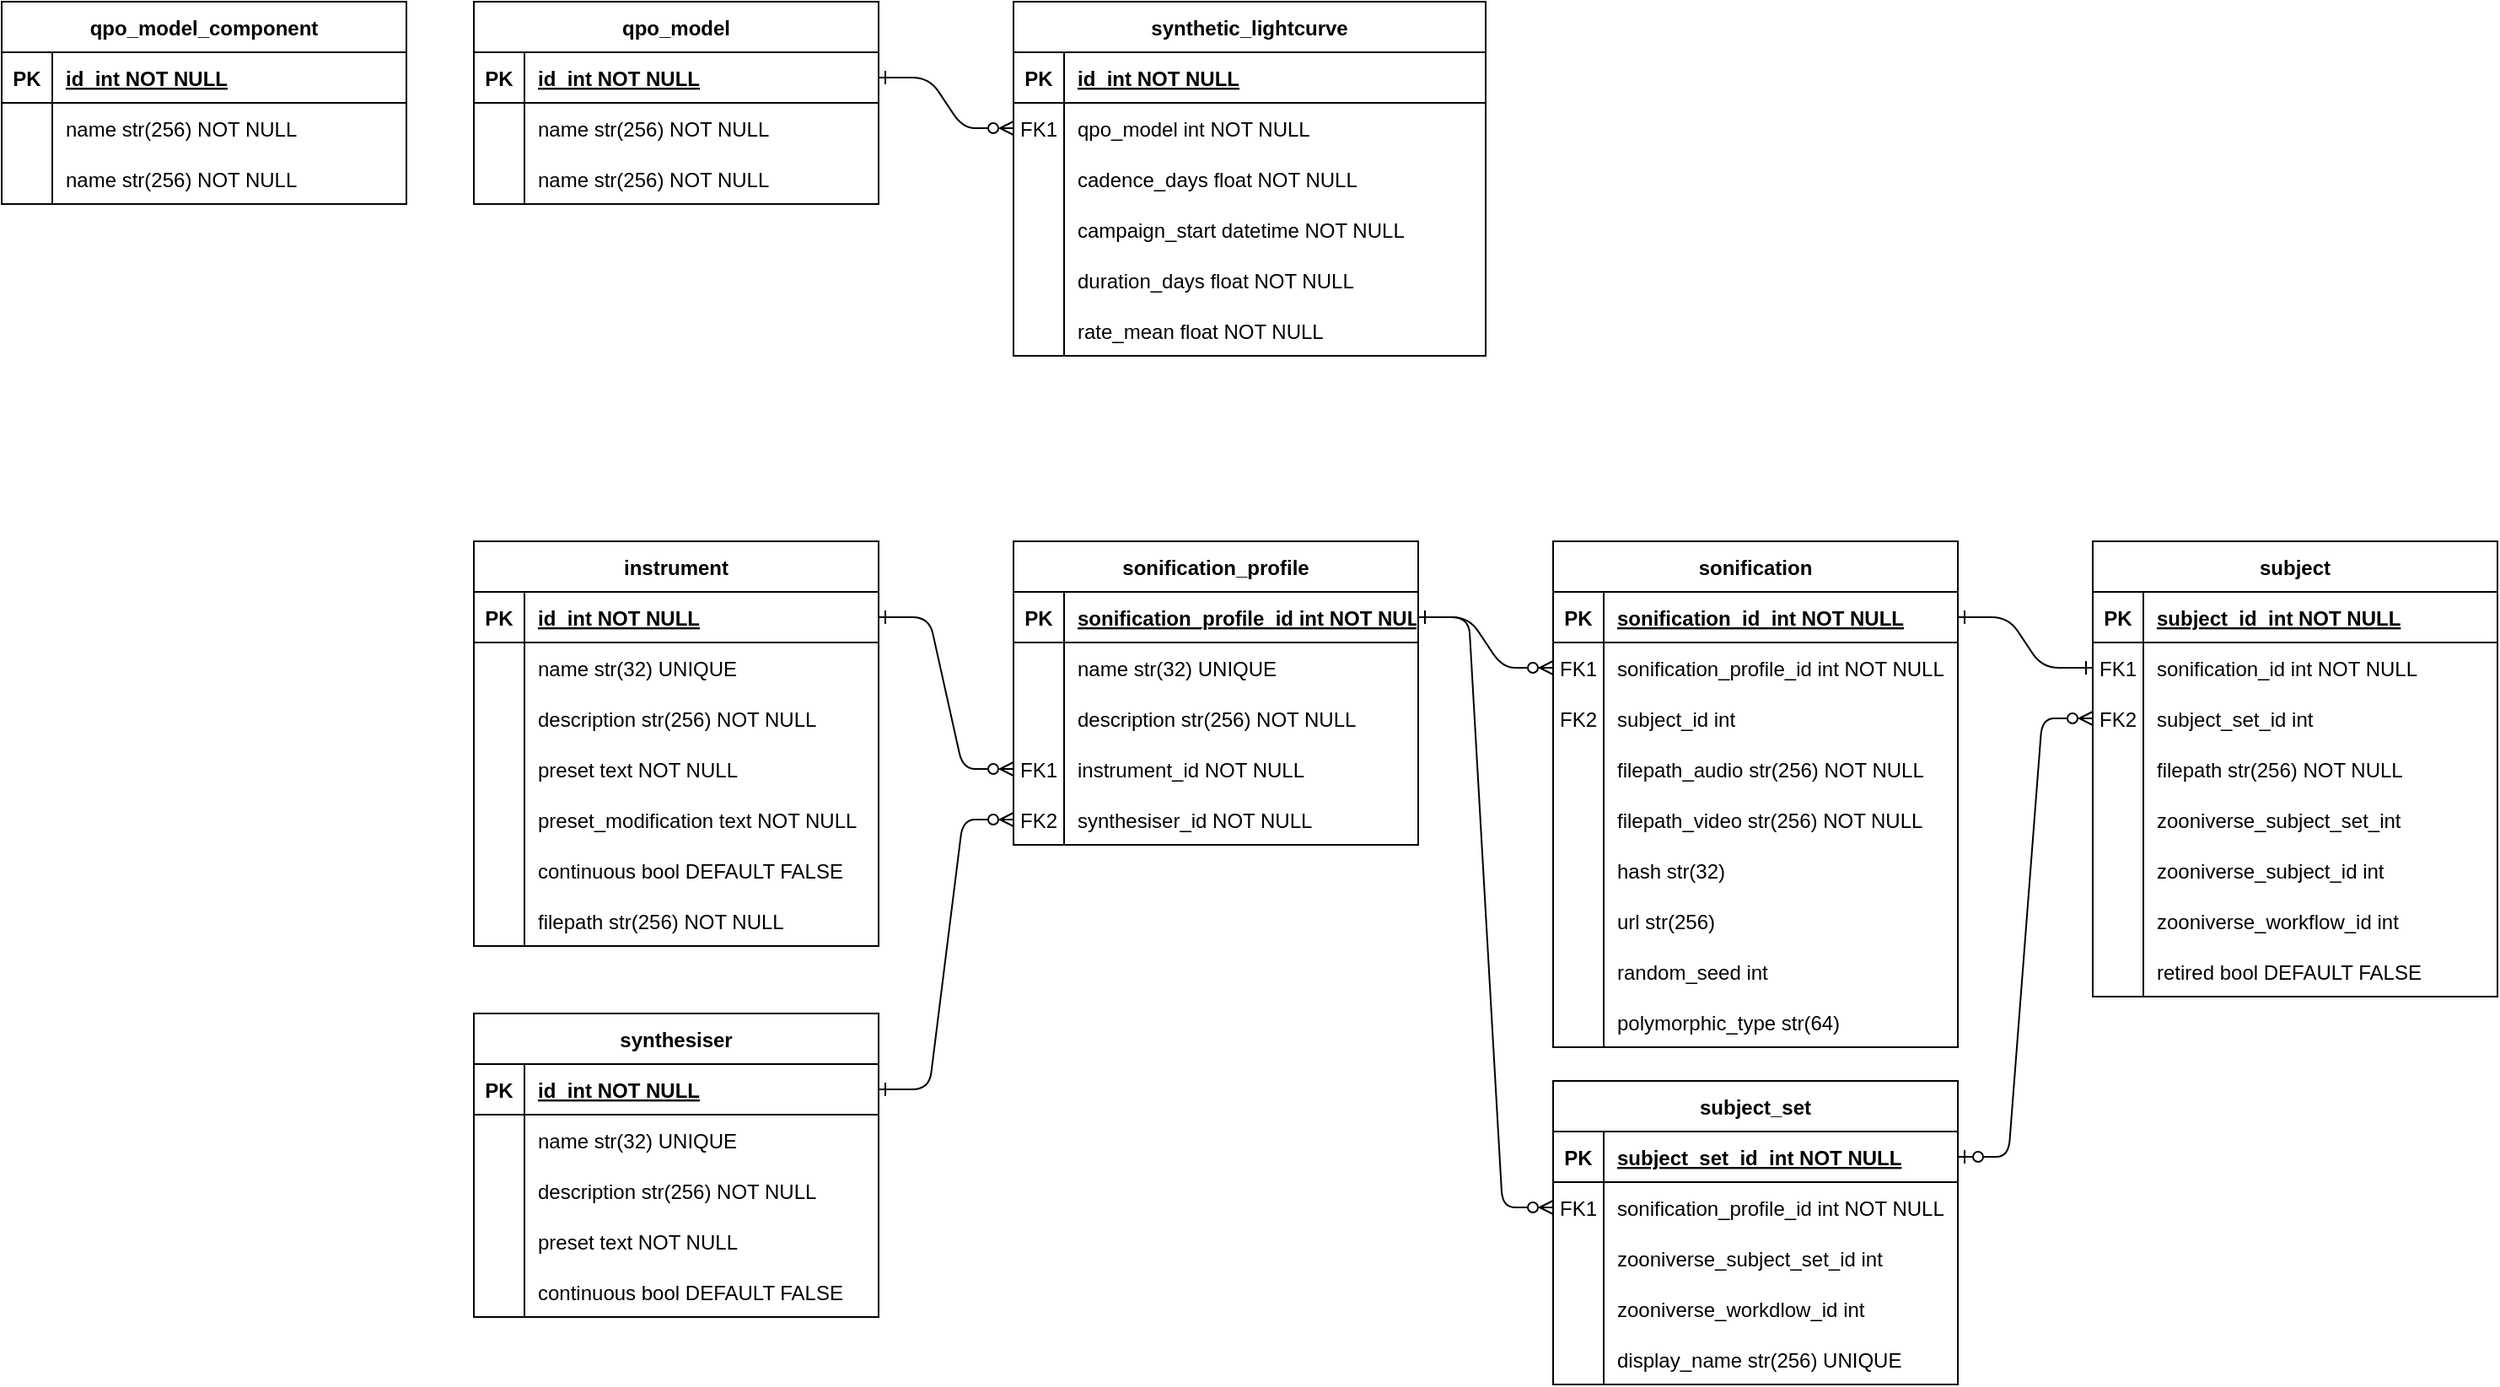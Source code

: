 <mxfile version="26.1.1">
  <diagram id="R2lEEEUBdFMjLlhIrx00" name="Page-1">
    <mxGraphModel dx="2452" dy="1808" grid="1" gridSize="10" guides="1" tooltips="1" connect="1" arrows="1" fold="1" page="1" pageScale="1" pageWidth="1100" pageHeight="850" math="0" shadow="0" extFonts="Permanent Marker^https://fonts.googleapis.com/css?family=Permanent+Marker">
      <root>
        <mxCell id="0" />
        <mxCell id="1" parent="0" />
        <mxCell id="C-vyLk0tnHw3VtMMgP7b-2" value="sonification_profile" style="shape=table;startSize=30;container=1;collapsible=1;childLayout=tableLayout;fixedRows=1;rowLines=0;fontStyle=1;align=center;resizeLast=1;" parent="1" vertex="1">
          <mxGeometry x="320" y="200" width="240" height="180" as="geometry" />
        </mxCell>
        <mxCell id="C-vyLk0tnHw3VtMMgP7b-3" value="" style="shape=partialRectangle;collapsible=0;dropTarget=0;pointerEvents=0;fillColor=none;points=[[0,0.5],[1,0.5]];portConstraint=eastwest;top=0;left=0;right=0;bottom=1;" parent="C-vyLk0tnHw3VtMMgP7b-2" vertex="1">
          <mxGeometry y="30" width="240" height="30" as="geometry" />
        </mxCell>
        <mxCell id="C-vyLk0tnHw3VtMMgP7b-4" value="PK" style="shape=partialRectangle;overflow=hidden;connectable=0;fillColor=none;top=0;left=0;bottom=0;right=0;fontStyle=1;" parent="C-vyLk0tnHw3VtMMgP7b-3" vertex="1">
          <mxGeometry width="30" height="30" as="geometry">
            <mxRectangle width="30" height="30" as="alternateBounds" />
          </mxGeometry>
        </mxCell>
        <mxCell id="C-vyLk0tnHw3VtMMgP7b-5" value="sonification_profile_id int NOT NULL " style="shape=partialRectangle;overflow=hidden;connectable=0;fillColor=none;top=0;left=0;bottom=0;right=0;align=left;spacingLeft=6;fontStyle=5;" parent="C-vyLk0tnHw3VtMMgP7b-3" vertex="1">
          <mxGeometry x="30" width="210" height="30" as="geometry">
            <mxRectangle width="210" height="30" as="alternateBounds" />
          </mxGeometry>
        </mxCell>
        <mxCell id="C-vyLk0tnHw3VtMMgP7b-6" value="" style="shape=partialRectangle;collapsible=0;dropTarget=0;pointerEvents=0;fillColor=none;points=[[0,0.5],[1,0.5]];portConstraint=eastwest;top=0;left=0;right=0;bottom=0;" parent="C-vyLk0tnHw3VtMMgP7b-2" vertex="1">
          <mxGeometry y="60" width="240" height="30" as="geometry" />
        </mxCell>
        <mxCell id="C-vyLk0tnHw3VtMMgP7b-7" value="" style="shape=partialRectangle;overflow=hidden;connectable=0;fillColor=none;top=0;left=0;bottom=0;right=0;" parent="C-vyLk0tnHw3VtMMgP7b-6" vertex="1">
          <mxGeometry width="30" height="30" as="geometry">
            <mxRectangle width="30" height="30" as="alternateBounds" />
          </mxGeometry>
        </mxCell>
        <mxCell id="C-vyLk0tnHw3VtMMgP7b-8" value="name str(32) UNIQUE" style="shape=partialRectangle;overflow=hidden;connectable=0;fillColor=none;top=0;left=0;bottom=0;right=0;align=left;spacingLeft=6;fontStyle=0" parent="C-vyLk0tnHw3VtMMgP7b-6" vertex="1">
          <mxGeometry x="30" width="210" height="30" as="geometry">
            <mxRectangle width="210" height="30" as="alternateBounds" />
          </mxGeometry>
        </mxCell>
        <mxCell id="Reng0fp-PCIdoCzrJYQs-4" value="" style="shape=partialRectangle;collapsible=0;dropTarget=0;pointerEvents=0;fillColor=none;points=[[0,0.5],[1,0.5]];portConstraint=eastwest;top=0;left=0;right=0;bottom=0;" parent="C-vyLk0tnHw3VtMMgP7b-2" vertex="1">
          <mxGeometry y="90" width="240" height="30" as="geometry" />
        </mxCell>
        <mxCell id="Reng0fp-PCIdoCzrJYQs-5" value="" style="shape=partialRectangle;overflow=hidden;connectable=0;fillColor=none;top=0;left=0;bottom=0;right=0;" parent="Reng0fp-PCIdoCzrJYQs-4" vertex="1">
          <mxGeometry width="30" height="30" as="geometry">
            <mxRectangle width="30" height="30" as="alternateBounds" />
          </mxGeometry>
        </mxCell>
        <mxCell id="Reng0fp-PCIdoCzrJYQs-6" value="description str(256) NOT NULL" style="shape=partialRectangle;overflow=hidden;connectable=0;fillColor=none;top=0;left=0;bottom=0;right=0;align=left;spacingLeft=6;fontStyle=0" parent="Reng0fp-PCIdoCzrJYQs-4" vertex="1">
          <mxGeometry x="30" width="210" height="30" as="geometry">
            <mxRectangle width="210" height="30" as="alternateBounds" />
          </mxGeometry>
        </mxCell>
        <mxCell id="5MDZpskK8ifc9mdHEAoM-30" value="" style="shape=partialRectangle;collapsible=0;dropTarget=0;pointerEvents=0;fillColor=none;points=[[0,0.5],[1,0.5]];portConstraint=eastwest;top=0;left=0;right=0;bottom=0;" parent="C-vyLk0tnHw3VtMMgP7b-2" vertex="1">
          <mxGeometry y="120" width="240" height="30" as="geometry" />
        </mxCell>
        <mxCell id="5MDZpskK8ifc9mdHEAoM-31" value="FK1" style="shape=partialRectangle;overflow=hidden;connectable=0;fillColor=none;top=0;left=0;bottom=0;right=0;" parent="5MDZpskK8ifc9mdHEAoM-30" vertex="1">
          <mxGeometry width="30" height="30" as="geometry">
            <mxRectangle width="30" height="30" as="alternateBounds" />
          </mxGeometry>
        </mxCell>
        <mxCell id="5MDZpskK8ifc9mdHEAoM-32" value="instrument_id NOT NULL" style="shape=partialRectangle;overflow=hidden;connectable=0;fillColor=none;top=0;left=0;bottom=0;right=0;align=left;spacingLeft=6;fontStyle=0" parent="5MDZpskK8ifc9mdHEAoM-30" vertex="1">
          <mxGeometry x="30" width="210" height="30" as="geometry">
            <mxRectangle width="210" height="30" as="alternateBounds" />
          </mxGeometry>
        </mxCell>
        <mxCell id="MVXegL8DnVbBljNAWLis-82" value="" style="shape=partialRectangle;collapsible=0;dropTarget=0;pointerEvents=0;fillColor=none;points=[[0,0.5],[1,0.5]];portConstraint=eastwest;top=0;left=0;right=0;bottom=0;" parent="C-vyLk0tnHw3VtMMgP7b-2" vertex="1">
          <mxGeometry y="150" width="240" height="30" as="geometry" />
        </mxCell>
        <mxCell id="MVXegL8DnVbBljNAWLis-83" value="FK2" style="shape=partialRectangle;overflow=hidden;connectable=0;fillColor=none;top=0;left=0;bottom=0;right=0;" parent="MVXegL8DnVbBljNAWLis-82" vertex="1">
          <mxGeometry width="30" height="30" as="geometry">
            <mxRectangle width="30" height="30" as="alternateBounds" />
          </mxGeometry>
        </mxCell>
        <mxCell id="MVXegL8DnVbBljNAWLis-84" value="synthesiser_id NOT NULL" style="shape=partialRectangle;overflow=hidden;connectable=0;fillColor=none;top=0;left=0;bottom=0;right=0;align=left;spacingLeft=6;fontStyle=0" parent="MVXegL8DnVbBljNAWLis-82" vertex="1">
          <mxGeometry x="30" width="210" height="30" as="geometry">
            <mxRectangle width="210" height="30" as="alternateBounds" />
          </mxGeometry>
        </mxCell>
        <mxCell id="iCJHdOU3Kh_cn0uD-Tvu-29" value="sonification" style="shape=table;startSize=30;container=1;collapsible=1;childLayout=tableLayout;fixedRows=1;rowLines=0;fontStyle=1;align=center;resizeLast=1;" parent="1" vertex="1">
          <mxGeometry x="640" y="200" width="240" height="300" as="geometry">
            <mxRectangle x="120" y="130" width="120" height="30" as="alternateBounds" />
          </mxGeometry>
        </mxCell>
        <mxCell id="iCJHdOU3Kh_cn0uD-Tvu-30" value="" style="shape=partialRectangle;collapsible=0;dropTarget=0;pointerEvents=0;fillColor=none;points=[[0,0.5],[1,0.5]];portConstraint=eastwest;top=0;left=0;right=0;bottom=1;" parent="iCJHdOU3Kh_cn0uD-Tvu-29" vertex="1">
          <mxGeometry y="30" width="240" height="30" as="geometry" />
        </mxCell>
        <mxCell id="iCJHdOU3Kh_cn0uD-Tvu-31" value="PK" style="shape=partialRectangle;overflow=hidden;connectable=0;fillColor=none;top=0;left=0;bottom=0;right=0;fontStyle=1;" parent="iCJHdOU3Kh_cn0uD-Tvu-30" vertex="1">
          <mxGeometry width="30" height="30" as="geometry">
            <mxRectangle width="30" height="30" as="alternateBounds" />
          </mxGeometry>
        </mxCell>
        <mxCell id="iCJHdOU3Kh_cn0uD-Tvu-32" value="sonification_id_int NOT NULL " style="shape=partialRectangle;overflow=hidden;connectable=0;fillColor=none;top=0;left=0;bottom=0;right=0;align=left;spacingLeft=6;fontStyle=5;" parent="iCJHdOU3Kh_cn0uD-Tvu-30" vertex="1">
          <mxGeometry x="30" width="210" height="30" as="geometry">
            <mxRectangle width="210" height="30" as="alternateBounds" />
          </mxGeometry>
        </mxCell>
        <mxCell id="iCJHdOU3Kh_cn0uD-Tvu-36" value="" style="shape=partialRectangle;collapsible=0;dropTarget=0;pointerEvents=0;fillColor=none;points=[[0,0.5],[1,0.5]];portConstraint=eastwest;top=0;left=0;right=0;bottom=0;" parent="iCJHdOU3Kh_cn0uD-Tvu-29" vertex="1">
          <mxGeometry y="60" width="240" height="30" as="geometry" />
        </mxCell>
        <mxCell id="iCJHdOU3Kh_cn0uD-Tvu-37" value="FK1" style="shape=partialRectangle;overflow=hidden;connectable=0;fillColor=none;top=0;left=0;bottom=0;right=0;" parent="iCJHdOU3Kh_cn0uD-Tvu-36" vertex="1">
          <mxGeometry width="30" height="30" as="geometry">
            <mxRectangle width="30" height="30" as="alternateBounds" />
          </mxGeometry>
        </mxCell>
        <mxCell id="iCJHdOU3Kh_cn0uD-Tvu-38" value="sonification_profile_id int NOT NULL" style="shape=partialRectangle;overflow=hidden;connectable=0;fillColor=none;top=0;left=0;bottom=0;right=0;align=left;spacingLeft=6;" parent="iCJHdOU3Kh_cn0uD-Tvu-36" vertex="1">
          <mxGeometry x="30" width="210" height="30" as="geometry">
            <mxRectangle width="210" height="30" as="alternateBounds" />
          </mxGeometry>
        </mxCell>
        <mxCell id="iCJHdOU3Kh_cn0uD-Tvu-50" value="" style="shape=partialRectangle;collapsible=0;dropTarget=0;pointerEvents=0;fillColor=none;points=[[0,0.5],[1,0.5]];portConstraint=eastwest;top=0;left=0;right=0;bottom=0;" parent="iCJHdOU3Kh_cn0uD-Tvu-29" vertex="1">
          <mxGeometry y="90" width="240" height="30" as="geometry" />
        </mxCell>
        <mxCell id="iCJHdOU3Kh_cn0uD-Tvu-51" value="FK2" style="shape=partialRectangle;overflow=hidden;connectable=0;fillColor=none;top=0;left=0;bottom=0;right=0;" parent="iCJHdOU3Kh_cn0uD-Tvu-50" vertex="1">
          <mxGeometry width="30" height="30" as="geometry">
            <mxRectangle width="30" height="30" as="alternateBounds" />
          </mxGeometry>
        </mxCell>
        <mxCell id="iCJHdOU3Kh_cn0uD-Tvu-52" value="subject_id int" style="shape=partialRectangle;overflow=hidden;connectable=0;fillColor=none;top=0;left=0;bottom=0;right=0;align=left;spacingLeft=6;" parent="iCJHdOU3Kh_cn0uD-Tvu-50" vertex="1">
          <mxGeometry x="30" width="210" height="30" as="geometry">
            <mxRectangle width="210" height="30" as="alternateBounds" />
          </mxGeometry>
        </mxCell>
        <mxCell id="iCJHdOU3Kh_cn0uD-Tvu-42" value="" style="shape=partialRectangle;collapsible=0;dropTarget=0;pointerEvents=0;fillColor=none;points=[[0,0.5],[1,0.5]];portConstraint=eastwest;top=0;left=0;right=0;bottom=0;" parent="iCJHdOU3Kh_cn0uD-Tvu-29" vertex="1">
          <mxGeometry y="120" width="240" height="30" as="geometry" />
        </mxCell>
        <mxCell id="iCJHdOU3Kh_cn0uD-Tvu-43" value="" style="shape=partialRectangle;overflow=hidden;connectable=0;fillColor=none;top=0;left=0;bottom=0;right=0;" parent="iCJHdOU3Kh_cn0uD-Tvu-42" vertex="1">
          <mxGeometry width="30" height="30" as="geometry">
            <mxRectangle width="30" height="30" as="alternateBounds" />
          </mxGeometry>
        </mxCell>
        <mxCell id="iCJHdOU3Kh_cn0uD-Tvu-44" value="filepath_audio str(256) NOT NULL" style="shape=partialRectangle;overflow=hidden;connectable=0;fillColor=none;top=0;left=0;bottom=0;right=0;align=left;spacingLeft=6;" parent="iCJHdOU3Kh_cn0uD-Tvu-42" vertex="1">
          <mxGeometry x="30" width="210" height="30" as="geometry">
            <mxRectangle width="210" height="30" as="alternateBounds" />
          </mxGeometry>
        </mxCell>
        <mxCell id="5-AgLIQgNxA9Cj0n20He-23" value="" style="shape=partialRectangle;collapsible=0;dropTarget=0;pointerEvents=0;fillColor=none;points=[[0,0.5],[1,0.5]];portConstraint=eastwest;top=0;left=0;right=0;bottom=0;" parent="iCJHdOU3Kh_cn0uD-Tvu-29" vertex="1">
          <mxGeometry y="150" width="240" height="30" as="geometry" />
        </mxCell>
        <mxCell id="5-AgLIQgNxA9Cj0n20He-24" value="" style="shape=partialRectangle;overflow=hidden;connectable=0;fillColor=none;top=0;left=0;bottom=0;right=0;" parent="5-AgLIQgNxA9Cj0n20He-23" vertex="1">
          <mxGeometry width="30" height="30" as="geometry">
            <mxRectangle width="30" height="30" as="alternateBounds" />
          </mxGeometry>
        </mxCell>
        <mxCell id="5-AgLIQgNxA9Cj0n20He-25" value="filepath_video str(256) NOT NULL" style="shape=partialRectangle;overflow=hidden;connectable=0;fillColor=none;top=0;left=0;bottom=0;right=0;align=left;spacingLeft=6;" parent="5-AgLIQgNxA9Cj0n20He-23" vertex="1">
          <mxGeometry x="30" width="210" height="30" as="geometry">
            <mxRectangle width="210" height="30" as="alternateBounds" />
          </mxGeometry>
        </mxCell>
        <mxCell id="MVXegL8DnVbBljNAWLis-118" value="" style="shape=partialRectangle;collapsible=0;dropTarget=0;pointerEvents=0;fillColor=none;points=[[0,0.5],[1,0.5]];portConstraint=eastwest;top=0;left=0;right=0;bottom=0;" parent="iCJHdOU3Kh_cn0uD-Tvu-29" vertex="1">
          <mxGeometry y="180" width="240" height="30" as="geometry" />
        </mxCell>
        <mxCell id="MVXegL8DnVbBljNAWLis-119" value="" style="shape=partialRectangle;overflow=hidden;connectable=0;fillColor=none;top=0;left=0;bottom=0;right=0;" parent="MVXegL8DnVbBljNAWLis-118" vertex="1">
          <mxGeometry width="30" height="30" as="geometry">
            <mxRectangle width="30" height="30" as="alternateBounds" />
          </mxGeometry>
        </mxCell>
        <mxCell id="MVXegL8DnVbBljNAWLis-120" value="hash str(32)" style="shape=partialRectangle;overflow=hidden;connectable=0;fillColor=none;top=0;left=0;bottom=0;right=0;align=left;spacingLeft=6;" parent="MVXegL8DnVbBljNAWLis-118" vertex="1">
          <mxGeometry x="30" width="210" height="30" as="geometry">
            <mxRectangle width="210" height="30" as="alternateBounds" />
          </mxGeometry>
        </mxCell>
        <mxCell id="5-AgLIQgNxA9Cj0n20He-1" value="" style="shape=partialRectangle;collapsible=0;dropTarget=0;pointerEvents=0;fillColor=none;points=[[0,0.5],[1,0.5]];portConstraint=eastwest;top=0;left=0;right=0;bottom=0;" parent="iCJHdOU3Kh_cn0uD-Tvu-29" vertex="1">
          <mxGeometry y="210" width="240" height="30" as="geometry" />
        </mxCell>
        <mxCell id="5-AgLIQgNxA9Cj0n20He-2" value="" style="shape=partialRectangle;overflow=hidden;connectable=0;fillColor=none;top=0;left=0;bottom=0;right=0;" parent="5-AgLIQgNxA9Cj0n20He-1" vertex="1">
          <mxGeometry width="30" height="30" as="geometry">
            <mxRectangle width="30" height="30" as="alternateBounds" />
          </mxGeometry>
        </mxCell>
        <mxCell id="5-AgLIQgNxA9Cj0n20He-3" value="url str(256)" style="shape=partialRectangle;overflow=hidden;connectable=0;fillColor=none;top=0;left=0;bottom=0;right=0;align=left;spacingLeft=6;" parent="5-AgLIQgNxA9Cj0n20He-1" vertex="1">
          <mxGeometry x="30" width="210" height="30" as="geometry">
            <mxRectangle width="210" height="30" as="alternateBounds" />
          </mxGeometry>
        </mxCell>
        <mxCell id="5-AgLIQgNxA9Cj0n20He-26" value="" style="shape=partialRectangle;collapsible=0;dropTarget=0;pointerEvents=0;fillColor=none;points=[[0,0.5],[1,0.5]];portConstraint=eastwest;top=0;left=0;right=0;bottom=0;" parent="iCJHdOU3Kh_cn0uD-Tvu-29" vertex="1">
          <mxGeometry y="240" width="240" height="30" as="geometry" />
        </mxCell>
        <mxCell id="5-AgLIQgNxA9Cj0n20He-27" value="" style="shape=partialRectangle;overflow=hidden;connectable=0;fillColor=none;top=0;left=0;bottom=0;right=0;" parent="5-AgLIQgNxA9Cj0n20He-26" vertex="1">
          <mxGeometry width="30" height="30" as="geometry">
            <mxRectangle width="30" height="30" as="alternateBounds" />
          </mxGeometry>
        </mxCell>
        <mxCell id="5-AgLIQgNxA9Cj0n20He-28" value="random_seed int" style="shape=partialRectangle;overflow=hidden;connectable=0;fillColor=none;top=0;left=0;bottom=0;right=0;align=left;spacingLeft=6;" parent="5-AgLIQgNxA9Cj0n20He-26" vertex="1">
          <mxGeometry x="30" width="210" height="30" as="geometry">
            <mxRectangle width="210" height="30" as="alternateBounds" />
          </mxGeometry>
        </mxCell>
        <mxCell id="5-AgLIQgNxA9Cj0n20He-57" value="" style="shape=partialRectangle;collapsible=0;dropTarget=0;pointerEvents=0;fillColor=none;points=[[0,0.5],[1,0.5]];portConstraint=eastwest;top=0;left=0;right=0;bottom=0;" parent="iCJHdOU3Kh_cn0uD-Tvu-29" vertex="1">
          <mxGeometry y="270" width="240" height="30" as="geometry" />
        </mxCell>
        <mxCell id="5-AgLIQgNxA9Cj0n20He-58" value="" style="shape=partialRectangle;overflow=hidden;connectable=0;fillColor=none;top=0;left=0;bottom=0;right=0;" parent="5-AgLIQgNxA9Cj0n20He-57" vertex="1">
          <mxGeometry width="30" height="30" as="geometry">
            <mxRectangle width="30" height="30" as="alternateBounds" />
          </mxGeometry>
        </mxCell>
        <mxCell id="5-AgLIQgNxA9Cj0n20He-59" value="polymorphic_type str(64)" style="shape=partialRectangle;overflow=hidden;connectable=0;fillColor=none;top=0;left=0;bottom=0;right=0;align=left;spacingLeft=6;" parent="5-AgLIQgNxA9Cj0n20He-57" vertex="1">
          <mxGeometry x="30" width="210" height="30" as="geometry">
            <mxRectangle width="210" height="30" as="alternateBounds" />
          </mxGeometry>
        </mxCell>
        <mxCell id="iCJHdOU3Kh_cn0uD-Tvu-45" style="edgeStyle=entityRelationEdgeStyle;rounded=1;orthogonalLoop=1;jettySize=auto;html=1;startArrow=ERone;startFill=0;endArrow=ERzeroToMany;endFill=0;" parent="1" source="C-vyLk0tnHw3VtMMgP7b-3" target="iCJHdOU3Kh_cn0uD-Tvu-36" edge="1">
          <mxGeometry relative="1" as="geometry">
            <mxPoint x="640" y="500" as="targetPoint" />
          </mxGeometry>
        </mxCell>
        <mxCell id="5MDZpskK8ifc9mdHEAoM-18" value="qpo_model" style="shape=table;startSize=30;container=1;collapsible=1;childLayout=tableLayout;fixedRows=1;rowLines=0;fontStyle=1;align=center;resizeLast=1;" parent="1" vertex="1">
          <mxGeometry y="-120" width="240" height="120" as="geometry">
            <mxRectangle x="120" y="130" width="120" height="30" as="alternateBounds" />
          </mxGeometry>
        </mxCell>
        <mxCell id="5MDZpskK8ifc9mdHEAoM-19" value="" style="shape=partialRectangle;collapsible=0;dropTarget=0;pointerEvents=0;fillColor=none;points=[[0,0.5],[1,0.5]];portConstraint=eastwest;top=0;left=0;right=0;bottom=1;" parent="5MDZpskK8ifc9mdHEAoM-18" vertex="1">
          <mxGeometry y="30" width="240" height="30" as="geometry" />
        </mxCell>
        <mxCell id="5MDZpskK8ifc9mdHEAoM-20" value="PK" style="shape=partialRectangle;overflow=hidden;connectable=0;fillColor=none;top=0;left=0;bottom=0;right=0;fontStyle=1;" parent="5MDZpskK8ifc9mdHEAoM-19" vertex="1">
          <mxGeometry width="30" height="30" as="geometry">
            <mxRectangle width="30" height="30" as="alternateBounds" />
          </mxGeometry>
        </mxCell>
        <mxCell id="5MDZpskK8ifc9mdHEAoM-21" value="id_int NOT NULL " style="shape=partialRectangle;overflow=hidden;connectable=0;fillColor=none;top=0;left=0;bottom=0;right=0;align=left;spacingLeft=6;fontStyle=5;" parent="5MDZpskK8ifc9mdHEAoM-19" vertex="1">
          <mxGeometry x="30" width="210" height="30" as="geometry">
            <mxRectangle width="210" height="30" as="alternateBounds" />
          </mxGeometry>
        </mxCell>
        <mxCell id="5MDZpskK8ifc9mdHEAoM-22" value="" style="shape=partialRectangle;collapsible=0;dropTarget=0;pointerEvents=0;fillColor=none;points=[[0,0.5],[1,0.5]];portConstraint=eastwest;top=0;left=0;right=0;bottom=0;" parent="5MDZpskK8ifc9mdHEAoM-18" vertex="1">
          <mxGeometry y="60" width="240" height="30" as="geometry" />
        </mxCell>
        <mxCell id="5MDZpskK8ifc9mdHEAoM-23" value="" style="shape=partialRectangle;overflow=hidden;connectable=0;fillColor=none;top=0;left=0;bottom=0;right=0;" parent="5MDZpskK8ifc9mdHEAoM-22" vertex="1">
          <mxGeometry width="30" height="30" as="geometry">
            <mxRectangle width="30" height="30" as="alternateBounds" />
          </mxGeometry>
        </mxCell>
        <mxCell id="5MDZpskK8ifc9mdHEAoM-24" value="name str(256) NOT NULL" style="shape=partialRectangle;overflow=hidden;connectable=0;fillColor=none;top=0;left=0;bottom=0;right=0;align=left;spacingLeft=6;" parent="5MDZpskK8ifc9mdHEAoM-22" vertex="1">
          <mxGeometry x="30" width="210" height="30" as="geometry">
            <mxRectangle width="210" height="30" as="alternateBounds" />
          </mxGeometry>
        </mxCell>
        <mxCell id="w5EfD4m2Wqtpp1qg3JNn-13" value="" style="shape=partialRectangle;collapsible=0;dropTarget=0;pointerEvents=0;fillColor=none;points=[[0,0.5],[1,0.5]];portConstraint=eastwest;top=0;left=0;right=0;bottom=0;" parent="5MDZpskK8ifc9mdHEAoM-18" vertex="1">
          <mxGeometry y="90" width="240" height="30" as="geometry" />
        </mxCell>
        <mxCell id="w5EfD4m2Wqtpp1qg3JNn-14" value="" style="shape=partialRectangle;overflow=hidden;connectable=0;fillColor=none;top=0;left=0;bottom=0;right=0;" parent="w5EfD4m2Wqtpp1qg3JNn-13" vertex="1">
          <mxGeometry width="30" height="30" as="geometry">
            <mxRectangle width="30" height="30" as="alternateBounds" />
          </mxGeometry>
        </mxCell>
        <mxCell id="w5EfD4m2Wqtpp1qg3JNn-15" value="name str(256) NOT NULL" style="shape=partialRectangle;overflow=hidden;connectable=0;fillColor=none;top=0;left=0;bottom=0;right=0;align=left;spacingLeft=6;" parent="w5EfD4m2Wqtpp1qg3JNn-13" vertex="1">
          <mxGeometry x="30" width="210" height="30" as="geometry">
            <mxRectangle width="210" height="30" as="alternateBounds" />
          </mxGeometry>
        </mxCell>
        <mxCell id="5MDZpskK8ifc9mdHEAoM-58" value="instrument" style="shape=table;startSize=30;container=1;collapsible=1;childLayout=tableLayout;fixedRows=1;rowLines=0;fontStyle=1;align=center;resizeLast=1;" parent="1" vertex="1">
          <mxGeometry y="200" width="240" height="240" as="geometry">
            <mxRectangle x="120" y="130" width="120" height="30" as="alternateBounds" />
          </mxGeometry>
        </mxCell>
        <mxCell id="5MDZpskK8ifc9mdHEAoM-59" value="" style="shape=partialRectangle;collapsible=0;dropTarget=0;pointerEvents=0;fillColor=none;points=[[0,0.5],[1,0.5]];portConstraint=eastwest;top=0;left=0;right=0;bottom=1;" parent="5MDZpskK8ifc9mdHEAoM-58" vertex="1">
          <mxGeometry y="30" width="240" height="30" as="geometry" />
        </mxCell>
        <mxCell id="5MDZpskK8ifc9mdHEAoM-60" value="PK" style="shape=partialRectangle;overflow=hidden;connectable=0;fillColor=none;top=0;left=0;bottom=0;right=0;fontStyle=1;" parent="5MDZpskK8ifc9mdHEAoM-59" vertex="1">
          <mxGeometry width="30" height="30" as="geometry">
            <mxRectangle width="30" height="30" as="alternateBounds" />
          </mxGeometry>
        </mxCell>
        <mxCell id="5MDZpskK8ifc9mdHEAoM-61" value="id_int NOT NULL " style="shape=partialRectangle;overflow=hidden;connectable=0;fillColor=none;top=0;left=0;bottom=0;right=0;align=left;spacingLeft=6;fontStyle=5;" parent="5MDZpskK8ifc9mdHEAoM-59" vertex="1">
          <mxGeometry x="30" width="210" height="30" as="geometry">
            <mxRectangle width="210" height="30" as="alternateBounds" />
          </mxGeometry>
        </mxCell>
        <mxCell id="5MDZpskK8ifc9mdHEAoM-62" value="" style="shape=partialRectangle;collapsible=0;dropTarget=0;pointerEvents=0;fillColor=none;points=[[0,0.5],[1,0.5]];portConstraint=eastwest;top=0;left=0;right=0;bottom=0;" parent="5MDZpskK8ifc9mdHEAoM-58" vertex="1">
          <mxGeometry y="60" width="240" height="30" as="geometry" />
        </mxCell>
        <mxCell id="5MDZpskK8ifc9mdHEAoM-63" value="" style="shape=partialRectangle;overflow=hidden;connectable=0;fillColor=none;top=0;left=0;bottom=0;right=0;" parent="5MDZpskK8ifc9mdHEAoM-62" vertex="1">
          <mxGeometry width="30" height="30" as="geometry">
            <mxRectangle width="30" height="30" as="alternateBounds" />
          </mxGeometry>
        </mxCell>
        <mxCell id="5MDZpskK8ifc9mdHEAoM-64" value="name str(32) UNIQUE" style="shape=partialRectangle;overflow=hidden;connectable=0;fillColor=none;top=0;left=0;bottom=0;right=0;align=left;spacingLeft=6;" parent="5MDZpskK8ifc9mdHEAoM-62" vertex="1">
          <mxGeometry x="30" width="210" height="30" as="geometry">
            <mxRectangle width="210" height="30" as="alternateBounds" />
          </mxGeometry>
        </mxCell>
        <mxCell id="w5EfD4m2Wqtpp1qg3JNn-10" value="" style="shape=partialRectangle;collapsible=0;dropTarget=0;pointerEvents=0;fillColor=none;points=[[0,0.5],[1,0.5]];portConstraint=eastwest;top=0;left=0;right=0;bottom=0;" parent="5MDZpskK8ifc9mdHEAoM-58" vertex="1">
          <mxGeometry y="90" width="240" height="30" as="geometry" />
        </mxCell>
        <mxCell id="w5EfD4m2Wqtpp1qg3JNn-11" value="" style="shape=partialRectangle;overflow=hidden;connectable=0;fillColor=none;top=0;left=0;bottom=0;right=0;" parent="w5EfD4m2Wqtpp1qg3JNn-10" vertex="1">
          <mxGeometry width="30" height="30" as="geometry">
            <mxRectangle width="30" height="30" as="alternateBounds" />
          </mxGeometry>
        </mxCell>
        <mxCell id="w5EfD4m2Wqtpp1qg3JNn-12" value="description str(256) NOT NULL" style="shape=partialRectangle;overflow=hidden;connectable=0;fillColor=none;top=0;left=0;bottom=0;right=0;align=left;spacingLeft=6;" parent="w5EfD4m2Wqtpp1qg3JNn-10" vertex="1">
          <mxGeometry x="30" width="210" height="30" as="geometry">
            <mxRectangle width="210" height="30" as="alternateBounds" />
          </mxGeometry>
        </mxCell>
        <mxCell id="w5EfD4m2Wqtpp1qg3JNn-1" value="" style="shape=partialRectangle;collapsible=0;dropTarget=0;pointerEvents=0;fillColor=none;points=[[0,0.5],[1,0.5]];portConstraint=eastwest;top=0;left=0;right=0;bottom=0;" parent="5MDZpskK8ifc9mdHEAoM-58" vertex="1">
          <mxGeometry y="120" width="240" height="30" as="geometry" />
        </mxCell>
        <mxCell id="w5EfD4m2Wqtpp1qg3JNn-2" value="" style="shape=partialRectangle;overflow=hidden;connectable=0;fillColor=none;top=0;left=0;bottom=0;right=0;" parent="w5EfD4m2Wqtpp1qg3JNn-1" vertex="1">
          <mxGeometry width="30" height="30" as="geometry">
            <mxRectangle width="30" height="30" as="alternateBounds" />
          </mxGeometry>
        </mxCell>
        <mxCell id="w5EfD4m2Wqtpp1qg3JNn-3" value="preset text NOT NULL" style="shape=partialRectangle;overflow=hidden;connectable=0;fillColor=none;top=0;left=0;bottom=0;right=0;align=left;spacingLeft=6;" parent="w5EfD4m2Wqtpp1qg3JNn-1" vertex="1">
          <mxGeometry x="30" width="210" height="30" as="geometry">
            <mxRectangle width="210" height="30" as="alternateBounds" />
          </mxGeometry>
        </mxCell>
        <mxCell id="MVXegL8DnVbBljNAWLis-76" value="" style="shape=partialRectangle;collapsible=0;dropTarget=0;pointerEvents=0;fillColor=none;points=[[0,0.5],[1,0.5]];portConstraint=eastwest;top=0;left=0;right=0;bottom=0;" parent="5MDZpskK8ifc9mdHEAoM-58" vertex="1">
          <mxGeometry y="150" width="240" height="30" as="geometry" />
        </mxCell>
        <mxCell id="MVXegL8DnVbBljNAWLis-77" value="" style="shape=partialRectangle;overflow=hidden;connectable=0;fillColor=none;top=0;left=0;bottom=0;right=0;" parent="MVXegL8DnVbBljNAWLis-76" vertex="1">
          <mxGeometry width="30" height="30" as="geometry">
            <mxRectangle width="30" height="30" as="alternateBounds" />
          </mxGeometry>
        </mxCell>
        <mxCell id="MVXegL8DnVbBljNAWLis-78" value="preset_modification text NOT NULL" style="shape=partialRectangle;overflow=hidden;connectable=0;fillColor=none;top=0;left=0;bottom=0;right=0;align=left;spacingLeft=6;" parent="MVXegL8DnVbBljNAWLis-76" vertex="1">
          <mxGeometry x="30" width="210" height="30" as="geometry">
            <mxRectangle width="210" height="30" as="alternateBounds" />
          </mxGeometry>
        </mxCell>
        <mxCell id="w5EfD4m2Wqtpp1qg3JNn-4" value="" style="shape=partialRectangle;collapsible=0;dropTarget=0;pointerEvents=0;fillColor=none;points=[[0,0.5],[1,0.5]];portConstraint=eastwest;top=0;left=0;right=0;bottom=0;" parent="5MDZpskK8ifc9mdHEAoM-58" vertex="1">
          <mxGeometry y="180" width="240" height="30" as="geometry" />
        </mxCell>
        <mxCell id="w5EfD4m2Wqtpp1qg3JNn-5" value="" style="shape=partialRectangle;overflow=hidden;connectable=0;fillColor=none;top=0;left=0;bottom=0;right=0;" parent="w5EfD4m2Wqtpp1qg3JNn-4" vertex="1">
          <mxGeometry width="30" height="30" as="geometry">
            <mxRectangle width="30" height="30" as="alternateBounds" />
          </mxGeometry>
        </mxCell>
        <mxCell id="w5EfD4m2Wqtpp1qg3JNn-6" value="continuous bool DEFAULT FALSE" style="shape=partialRectangle;overflow=hidden;connectable=0;fillColor=none;top=0;left=0;bottom=0;right=0;align=left;spacingLeft=6;" parent="w5EfD4m2Wqtpp1qg3JNn-4" vertex="1">
          <mxGeometry x="30" width="210" height="30" as="geometry">
            <mxRectangle width="210" height="30" as="alternateBounds" />
          </mxGeometry>
        </mxCell>
        <mxCell id="w5EfD4m2Wqtpp1qg3JNn-7" value="" style="shape=partialRectangle;collapsible=0;dropTarget=0;pointerEvents=0;fillColor=none;points=[[0,0.5],[1,0.5]];portConstraint=eastwest;top=0;left=0;right=0;bottom=0;" parent="5MDZpskK8ifc9mdHEAoM-58" vertex="1">
          <mxGeometry y="210" width="240" height="30" as="geometry" />
        </mxCell>
        <mxCell id="w5EfD4m2Wqtpp1qg3JNn-8" value="" style="shape=partialRectangle;overflow=hidden;connectable=0;fillColor=none;top=0;left=0;bottom=0;right=0;" parent="w5EfD4m2Wqtpp1qg3JNn-7" vertex="1">
          <mxGeometry width="30" height="30" as="geometry">
            <mxRectangle width="30" height="30" as="alternateBounds" />
          </mxGeometry>
        </mxCell>
        <mxCell id="w5EfD4m2Wqtpp1qg3JNn-9" value="filepath str(256) NOT NULL" style="shape=partialRectangle;overflow=hidden;connectable=0;fillColor=none;top=0;left=0;bottom=0;right=0;align=left;spacingLeft=6;" parent="w5EfD4m2Wqtpp1qg3JNn-7" vertex="1">
          <mxGeometry x="30" width="210" height="30" as="geometry">
            <mxRectangle width="210" height="30" as="alternateBounds" />
          </mxGeometry>
        </mxCell>
        <mxCell id="5MDZpskK8ifc9mdHEAoM-65" style="edgeStyle=entityRelationEdgeStyle;rounded=1;orthogonalLoop=1;jettySize=auto;html=1;entryX=1;entryY=0.5;entryDx=0;entryDy=0;startArrow=ERzeroToMany;startFill=0;endArrow=ERone;endFill=0;" parent="1" source="5MDZpskK8ifc9mdHEAoM-30" target="5MDZpskK8ifc9mdHEAoM-59" edge="1">
          <mxGeometry relative="1" as="geometry" />
        </mxCell>
        <mxCell id="MVXegL8DnVbBljNAWLis-14" value="subject" style="shape=table;startSize=30;container=1;collapsible=1;childLayout=tableLayout;fixedRows=1;rowLines=0;fontStyle=1;align=center;resizeLast=1;" parent="1" vertex="1">
          <mxGeometry x="960" y="200" width="240" height="270" as="geometry">
            <mxRectangle x="120" y="130" width="120" height="30" as="alternateBounds" />
          </mxGeometry>
        </mxCell>
        <mxCell id="MVXegL8DnVbBljNAWLis-15" value="" style="shape=partialRectangle;collapsible=0;dropTarget=0;pointerEvents=0;fillColor=none;points=[[0,0.5],[1,0.5]];portConstraint=eastwest;top=0;left=0;right=0;bottom=1;" parent="MVXegL8DnVbBljNAWLis-14" vertex="1">
          <mxGeometry y="30" width="240" height="30" as="geometry" />
        </mxCell>
        <mxCell id="MVXegL8DnVbBljNAWLis-16" value="PK" style="shape=partialRectangle;overflow=hidden;connectable=0;fillColor=none;top=0;left=0;bottom=0;right=0;fontStyle=1;" parent="MVXegL8DnVbBljNAWLis-15" vertex="1">
          <mxGeometry width="30" height="30" as="geometry">
            <mxRectangle width="30" height="30" as="alternateBounds" />
          </mxGeometry>
        </mxCell>
        <mxCell id="MVXegL8DnVbBljNAWLis-17" value="subject_id_int NOT NULL " style="shape=partialRectangle;overflow=hidden;connectable=0;fillColor=none;top=0;left=0;bottom=0;right=0;align=left;spacingLeft=6;fontStyle=5;" parent="MVXegL8DnVbBljNAWLis-15" vertex="1">
          <mxGeometry x="30" width="210" height="30" as="geometry">
            <mxRectangle width="210" height="30" as="alternateBounds" />
          </mxGeometry>
        </mxCell>
        <mxCell id="MVXegL8DnVbBljNAWLis-18" value="" style="shape=partialRectangle;collapsible=0;dropTarget=0;pointerEvents=0;fillColor=none;points=[[0,0.5],[1,0.5]];portConstraint=eastwest;top=0;left=0;right=0;bottom=0;" parent="MVXegL8DnVbBljNAWLis-14" vertex="1">
          <mxGeometry y="60" width="240" height="30" as="geometry" />
        </mxCell>
        <mxCell id="MVXegL8DnVbBljNAWLis-19" value="FK1" style="shape=partialRectangle;overflow=hidden;connectable=0;fillColor=none;top=0;left=0;bottom=0;right=0;" parent="MVXegL8DnVbBljNAWLis-18" vertex="1">
          <mxGeometry width="30" height="30" as="geometry">
            <mxRectangle width="30" height="30" as="alternateBounds" />
          </mxGeometry>
        </mxCell>
        <mxCell id="MVXegL8DnVbBljNAWLis-20" value="sonification_id int NOT NULL" style="shape=partialRectangle;overflow=hidden;connectable=0;fillColor=none;top=0;left=0;bottom=0;right=0;align=left;spacingLeft=6;" parent="MVXegL8DnVbBljNAWLis-18" vertex="1">
          <mxGeometry x="30" width="210" height="30" as="geometry">
            <mxRectangle width="210" height="30" as="alternateBounds" />
          </mxGeometry>
        </mxCell>
        <mxCell id="MVXegL8DnVbBljNAWLis-27" value="" style="shape=partialRectangle;collapsible=0;dropTarget=0;pointerEvents=0;fillColor=none;points=[[0,0.5],[1,0.5]];portConstraint=eastwest;top=0;left=0;right=0;bottom=0;" parent="MVXegL8DnVbBljNAWLis-14" vertex="1">
          <mxGeometry y="90" width="240" height="30" as="geometry" />
        </mxCell>
        <mxCell id="MVXegL8DnVbBljNAWLis-28" value="FK2" style="shape=partialRectangle;overflow=hidden;connectable=0;fillColor=none;top=0;left=0;bottom=0;right=0;" parent="MVXegL8DnVbBljNAWLis-27" vertex="1">
          <mxGeometry width="30" height="30" as="geometry">
            <mxRectangle width="30" height="30" as="alternateBounds" />
          </mxGeometry>
        </mxCell>
        <mxCell id="MVXegL8DnVbBljNAWLis-29" value="subject_set_id int" style="shape=partialRectangle;overflow=hidden;connectable=0;fillColor=none;top=0;left=0;bottom=0;right=0;align=left;spacingLeft=6;" parent="MVXegL8DnVbBljNAWLis-27" vertex="1">
          <mxGeometry x="30" width="210" height="30" as="geometry">
            <mxRectangle width="210" height="30" as="alternateBounds" />
          </mxGeometry>
        </mxCell>
        <mxCell id="MVXegL8DnVbBljNAWLis-21" value="" style="shape=partialRectangle;collapsible=0;dropTarget=0;pointerEvents=0;fillColor=none;points=[[0,0.5],[1,0.5]];portConstraint=eastwest;top=0;left=0;right=0;bottom=0;" parent="MVXegL8DnVbBljNAWLis-14" vertex="1">
          <mxGeometry y="120" width="240" height="30" as="geometry" />
        </mxCell>
        <mxCell id="MVXegL8DnVbBljNAWLis-22" value="" style="shape=partialRectangle;overflow=hidden;connectable=0;fillColor=none;top=0;left=0;bottom=0;right=0;" parent="MVXegL8DnVbBljNAWLis-21" vertex="1">
          <mxGeometry width="30" height="30" as="geometry">
            <mxRectangle width="30" height="30" as="alternateBounds" />
          </mxGeometry>
        </mxCell>
        <mxCell id="MVXegL8DnVbBljNAWLis-23" value="filepath str(256) NOT NULL" style="shape=partialRectangle;overflow=hidden;connectable=0;fillColor=none;top=0;left=0;bottom=0;right=0;align=left;spacingLeft=6;" parent="MVXegL8DnVbBljNAWLis-21" vertex="1">
          <mxGeometry x="30" width="210" height="30" as="geometry">
            <mxRectangle width="210" height="30" as="alternateBounds" />
          </mxGeometry>
        </mxCell>
        <mxCell id="MVXegL8DnVbBljNAWLis-121" value="" style="shape=partialRectangle;collapsible=0;dropTarget=0;pointerEvents=0;fillColor=none;points=[[0,0.5],[1,0.5]];portConstraint=eastwest;top=0;left=0;right=0;bottom=0;" parent="MVXegL8DnVbBljNAWLis-14" vertex="1">
          <mxGeometry y="150" width="240" height="30" as="geometry" />
        </mxCell>
        <mxCell id="MVXegL8DnVbBljNAWLis-122" value="" style="shape=partialRectangle;overflow=hidden;connectable=0;fillColor=none;top=0;left=0;bottom=0;right=0;" parent="MVXegL8DnVbBljNAWLis-121" vertex="1">
          <mxGeometry width="30" height="30" as="geometry">
            <mxRectangle width="30" height="30" as="alternateBounds" />
          </mxGeometry>
        </mxCell>
        <mxCell id="MVXegL8DnVbBljNAWLis-123" value="zooniverse_subject_set_int" style="shape=partialRectangle;overflow=hidden;connectable=0;fillColor=none;top=0;left=0;bottom=0;right=0;align=left;spacingLeft=6;" parent="MVXegL8DnVbBljNAWLis-121" vertex="1">
          <mxGeometry x="30" width="210" height="30" as="geometry">
            <mxRectangle width="210" height="30" as="alternateBounds" />
          </mxGeometry>
        </mxCell>
        <mxCell id="MVXegL8DnVbBljNAWLis-24" value="" style="shape=partialRectangle;collapsible=0;dropTarget=0;pointerEvents=0;fillColor=none;points=[[0,0.5],[1,0.5]];portConstraint=eastwest;top=0;left=0;right=0;bottom=0;" parent="MVXegL8DnVbBljNAWLis-14" vertex="1">
          <mxGeometry y="180" width="240" height="30" as="geometry" />
        </mxCell>
        <mxCell id="MVXegL8DnVbBljNAWLis-25" value="" style="shape=partialRectangle;overflow=hidden;connectable=0;fillColor=none;top=0;left=0;bottom=0;right=0;" parent="MVXegL8DnVbBljNAWLis-24" vertex="1">
          <mxGeometry width="30" height="30" as="geometry">
            <mxRectangle width="30" height="30" as="alternateBounds" />
          </mxGeometry>
        </mxCell>
        <mxCell id="MVXegL8DnVbBljNAWLis-26" value="zooniverse_subject_id int" style="shape=partialRectangle;overflow=hidden;connectable=0;fillColor=none;top=0;left=0;bottom=0;right=0;align=left;spacingLeft=6;" parent="MVXegL8DnVbBljNAWLis-24" vertex="1">
          <mxGeometry x="30" width="210" height="30" as="geometry">
            <mxRectangle width="210" height="30" as="alternateBounds" />
          </mxGeometry>
        </mxCell>
        <mxCell id="MVXegL8DnVbBljNAWLis-79" value="" style="shape=partialRectangle;collapsible=0;dropTarget=0;pointerEvents=0;fillColor=none;points=[[0,0.5],[1,0.5]];portConstraint=eastwest;top=0;left=0;right=0;bottom=0;" parent="MVXegL8DnVbBljNAWLis-14" vertex="1">
          <mxGeometry y="210" width="240" height="30" as="geometry" />
        </mxCell>
        <mxCell id="MVXegL8DnVbBljNAWLis-80" value="" style="shape=partialRectangle;overflow=hidden;connectable=0;fillColor=none;top=0;left=0;bottom=0;right=0;" parent="MVXegL8DnVbBljNAWLis-79" vertex="1">
          <mxGeometry width="30" height="30" as="geometry">
            <mxRectangle width="30" height="30" as="alternateBounds" />
          </mxGeometry>
        </mxCell>
        <mxCell id="MVXegL8DnVbBljNAWLis-81" value="zooniverse_workflow_id int" style="shape=partialRectangle;overflow=hidden;connectable=0;fillColor=none;top=0;left=0;bottom=0;right=0;align=left;spacingLeft=6;" parent="MVXegL8DnVbBljNAWLis-79" vertex="1">
          <mxGeometry x="30" width="210" height="30" as="geometry">
            <mxRectangle width="210" height="30" as="alternateBounds" />
          </mxGeometry>
        </mxCell>
        <mxCell id="MVXegL8DnVbBljNAWLis-46" value="" style="shape=partialRectangle;collapsible=0;dropTarget=0;pointerEvents=0;fillColor=none;points=[[0,0.5],[1,0.5]];portConstraint=eastwest;top=0;left=0;right=0;bottom=0;" parent="MVXegL8DnVbBljNAWLis-14" vertex="1">
          <mxGeometry y="240" width="240" height="30" as="geometry" />
        </mxCell>
        <mxCell id="MVXegL8DnVbBljNAWLis-47" value="" style="shape=partialRectangle;overflow=hidden;connectable=0;fillColor=none;top=0;left=0;bottom=0;right=0;" parent="MVXegL8DnVbBljNAWLis-46" vertex="1">
          <mxGeometry width="30" height="30" as="geometry">
            <mxRectangle width="30" height="30" as="alternateBounds" />
          </mxGeometry>
        </mxCell>
        <mxCell id="MVXegL8DnVbBljNAWLis-48" value="retired bool DEFAULT FALSE" style="shape=partialRectangle;overflow=hidden;connectable=0;fillColor=none;top=0;left=0;bottom=0;right=0;align=left;spacingLeft=6;" parent="MVXegL8DnVbBljNAWLis-46" vertex="1">
          <mxGeometry x="30" width="210" height="30" as="geometry">
            <mxRectangle width="210" height="30" as="alternateBounds" />
          </mxGeometry>
        </mxCell>
        <mxCell id="MVXegL8DnVbBljNAWLis-30" value="subject_set" style="shape=table;startSize=30;container=1;collapsible=1;childLayout=tableLayout;fixedRows=1;rowLines=0;fontStyle=1;align=center;resizeLast=1;" parent="1" vertex="1">
          <mxGeometry x="640" y="520" width="240" height="180" as="geometry">
            <mxRectangle x="120" y="130" width="120" height="30" as="alternateBounds" />
          </mxGeometry>
        </mxCell>
        <mxCell id="MVXegL8DnVbBljNAWLis-31" value="" style="shape=partialRectangle;collapsible=0;dropTarget=0;pointerEvents=0;fillColor=none;points=[[0,0.5],[1,0.5]];portConstraint=eastwest;top=0;left=0;right=0;bottom=1;" parent="MVXegL8DnVbBljNAWLis-30" vertex="1">
          <mxGeometry y="30" width="240" height="30" as="geometry" />
        </mxCell>
        <mxCell id="MVXegL8DnVbBljNAWLis-32" value="PK" style="shape=partialRectangle;overflow=hidden;connectable=0;fillColor=none;top=0;left=0;bottom=0;right=0;fontStyle=1;" parent="MVXegL8DnVbBljNAWLis-31" vertex="1">
          <mxGeometry width="30" height="30" as="geometry">
            <mxRectangle width="30" height="30" as="alternateBounds" />
          </mxGeometry>
        </mxCell>
        <mxCell id="MVXegL8DnVbBljNAWLis-33" value="subject_set_id_int NOT NULL " style="shape=partialRectangle;overflow=hidden;connectable=0;fillColor=none;top=0;left=0;bottom=0;right=0;align=left;spacingLeft=6;fontStyle=5;" parent="MVXegL8DnVbBljNAWLis-31" vertex="1">
          <mxGeometry x="30" width="210" height="30" as="geometry">
            <mxRectangle width="210" height="30" as="alternateBounds" />
          </mxGeometry>
        </mxCell>
        <mxCell id="MVXegL8DnVbBljNAWLis-34" value="" style="shape=partialRectangle;collapsible=0;dropTarget=0;pointerEvents=0;fillColor=none;points=[[0,0.5],[1,0.5]];portConstraint=eastwest;top=0;left=0;right=0;bottom=0;" parent="MVXegL8DnVbBljNAWLis-30" vertex="1">
          <mxGeometry y="60" width="240" height="30" as="geometry" />
        </mxCell>
        <mxCell id="MVXegL8DnVbBljNAWLis-35" value="FK1" style="shape=partialRectangle;overflow=hidden;connectable=0;fillColor=none;top=0;left=0;bottom=0;right=0;" parent="MVXegL8DnVbBljNAWLis-34" vertex="1">
          <mxGeometry width="30" height="30" as="geometry">
            <mxRectangle width="30" height="30" as="alternateBounds" />
          </mxGeometry>
        </mxCell>
        <mxCell id="MVXegL8DnVbBljNAWLis-36" value="sonification_profile_id int NOT NULL" style="shape=partialRectangle;overflow=hidden;connectable=0;fillColor=none;top=0;left=0;bottom=0;right=0;align=left;spacingLeft=6;" parent="MVXegL8DnVbBljNAWLis-34" vertex="1">
          <mxGeometry x="30" width="210" height="30" as="geometry">
            <mxRectangle width="210" height="30" as="alternateBounds" />
          </mxGeometry>
        </mxCell>
        <mxCell id="MVXegL8DnVbBljNAWLis-37" value="" style="shape=partialRectangle;collapsible=0;dropTarget=0;pointerEvents=0;fillColor=none;points=[[0,0.5],[1,0.5]];portConstraint=eastwest;top=0;left=0;right=0;bottom=0;" parent="MVXegL8DnVbBljNAWLis-30" vertex="1">
          <mxGeometry y="90" width="240" height="30" as="geometry" />
        </mxCell>
        <mxCell id="MVXegL8DnVbBljNAWLis-38" value="" style="shape=partialRectangle;overflow=hidden;connectable=0;fillColor=none;top=0;left=0;bottom=0;right=0;" parent="MVXegL8DnVbBljNAWLis-37" vertex="1">
          <mxGeometry width="30" height="30" as="geometry">
            <mxRectangle width="30" height="30" as="alternateBounds" />
          </mxGeometry>
        </mxCell>
        <mxCell id="MVXegL8DnVbBljNAWLis-39" value="zooniverse_subject_set_id int" style="shape=partialRectangle;overflow=hidden;connectable=0;fillColor=none;top=0;left=0;bottom=0;right=0;align=left;spacingLeft=6;" parent="MVXegL8DnVbBljNAWLis-37" vertex="1">
          <mxGeometry x="30" width="210" height="30" as="geometry">
            <mxRectangle width="210" height="30" as="alternateBounds" />
          </mxGeometry>
        </mxCell>
        <mxCell id="MVXegL8DnVbBljNAWLis-50" value="" style="shape=partialRectangle;collapsible=0;dropTarget=0;pointerEvents=0;fillColor=none;points=[[0,0.5],[1,0.5]];portConstraint=eastwest;top=0;left=0;right=0;bottom=0;" parent="MVXegL8DnVbBljNAWLis-30" vertex="1">
          <mxGeometry y="120" width="240" height="30" as="geometry" />
        </mxCell>
        <mxCell id="MVXegL8DnVbBljNAWLis-51" value="" style="shape=partialRectangle;overflow=hidden;connectable=0;fillColor=none;top=0;left=0;bottom=0;right=0;" parent="MVXegL8DnVbBljNAWLis-50" vertex="1">
          <mxGeometry width="30" height="30" as="geometry">
            <mxRectangle width="30" height="30" as="alternateBounds" />
          </mxGeometry>
        </mxCell>
        <mxCell id="MVXegL8DnVbBljNAWLis-52" value="zooniverse_workdlow_id int" style="shape=partialRectangle;overflow=hidden;connectable=0;fillColor=none;top=0;left=0;bottom=0;right=0;align=left;spacingLeft=6;" parent="MVXegL8DnVbBljNAWLis-50" vertex="1">
          <mxGeometry x="30" width="210" height="30" as="geometry">
            <mxRectangle width="210" height="30" as="alternateBounds" />
          </mxGeometry>
        </mxCell>
        <mxCell id="MVXegL8DnVbBljNAWLis-53" value="" style="shape=partialRectangle;collapsible=0;dropTarget=0;pointerEvents=0;fillColor=none;points=[[0,0.5],[1,0.5]];portConstraint=eastwest;top=0;left=0;right=0;bottom=0;" parent="MVXegL8DnVbBljNAWLis-30" vertex="1">
          <mxGeometry y="150" width="240" height="30" as="geometry" />
        </mxCell>
        <mxCell id="MVXegL8DnVbBljNAWLis-54" value="" style="shape=partialRectangle;overflow=hidden;connectable=0;fillColor=none;top=0;left=0;bottom=0;right=0;" parent="MVXegL8DnVbBljNAWLis-53" vertex="1">
          <mxGeometry width="30" height="30" as="geometry">
            <mxRectangle width="30" height="30" as="alternateBounds" />
          </mxGeometry>
        </mxCell>
        <mxCell id="MVXegL8DnVbBljNAWLis-55" value="display_name str(256) UNIQUE" style="shape=partialRectangle;overflow=hidden;connectable=0;fillColor=none;top=0;left=0;bottom=0;right=0;align=left;spacingLeft=6;" parent="MVXegL8DnVbBljNAWLis-53" vertex="1">
          <mxGeometry x="30" width="210" height="30" as="geometry">
            <mxRectangle width="210" height="30" as="alternateBounds" />
          </mxGeometry>
        </mxCell>
        <mxCell id="MVXegL8DnVbBljNAWLis-49" style="edgeStyle=entityRelationEdgeStyle;rounded=1;orthogonalLoop=1;jettySize=auto;html=1;entryX=0;entryY=0.5;entryDx=0;entryDy=0;endArrow=ERzeroToMany;endFill=0;startArrow=ERzeroToOne;startFill=0;curved=0;" parent="1" source="MVXegL8DnVbBljNAWLis-31" target="MVXegL8DnVbBljNAWLis-27" edge="1">
          <mxGeometry relative="1" as="geometry" />
        </mxCell>
        <mxCell id="MVXegL8DnVbBljNAWLis-56" style="edgeStyle=entityRelationEdgeStyle;rounded=1;orthogonalLoop=1;jettySize=auto;html=1;entryX=0;entryY=0.5;entryDx=0;entryDy=0;endArrow=ERone;endFill=0;startArrow=ERone;startFill=0;curved=0;" parent="1" source="iCJHdOU3Kh_cn0uD-Tvu-30" target="MVXegL8DnVbBljNAWLis-18" edge="1">
          <mxGeometry relative="1" as="geometry" />
        </mxCell>
        <mxCell id="MVXegL8DnVbBljNAWLis-57" value="synthesiser" style="shape=table;startSize=30;container=1;collapsible=1;childLayout=tableLayout;fixedRows=1;rowLines=0;fontStyle=1;align=center;resizeLast=1;" parent="1" vertex="1">
          <mxGeometry y="480" width="240" height="180" as="geometry">
            <mxRectangle x="120" y="130" width="120" height="30" as="alternateBounds" />
          </mxGeometry>
        </mxCell>
        <mxCell id="MVXegL8DnVbBljNAWLis-58" value="" style="shape=partialRectangle;collapsible=0;dropTarget=0;pointerEvents=0;fillColor=none;points=[[0,0.5],[1,0.5]];portConstraint=eastwest;top=0;left=0;right=0;bottom=1;" parent="MVXegL8DnVbBljNAWLis-57" vertex="1">
          <mxGeometry y="30" width="240" height="30" as="geometry" />
        </mxCell>
        <mxCell id="MVXegL8DnVbBljNAWLis-59" value="PK" style="shape=partialRectangle;overflow=hidden;connectable=0;fillColor=none;top=0;left=0;bottom=0;right=0;fontStyle=1;" parent="MVXegL8DnVbBljNAWLis-58" vertex="1">
          <mxGeometry width="30" height="30" as="geometry">
            <mxRectangle width="30" height="30" as="alternateBounds" />
          </mxGeometry>
        </mxCell>
        <mxCell id="MVXegL8DnVbBljNAWLis-60" value="id_int NOT NULL " style="shape=partialRectangle;overflow=hidden;connectable=0;fillColor=none;top=0;left=0;bottom=0;right=0;align=left;spacingLeft=6;fontStyle=5;" parent="MVXegL8DnVbBljNAWLis-58" vertex="1">
          <mxGeometry x="30" width="210" height="30" as="geometry">
            <mxRectangle width="210" height="30" as="alternateBounds" />
          </mxGeometry>
        </mxCell>
        <mxCell id="MVXegL8DnVbBljNAWLis-61" value="" style="shape=partialRectangle;collapsible=0;dropTarget=0;pointerEvents=0;fillColor=none;points=[[0,0.5],[1,0.5]];portConstraint=eastwest;top=0;left=0;right=0;bottom=0;" parent="MVXegL8DnVbBljNAWLis-57" vertex="1">
          <mxGeometry y="60" width="240" height="30" as="geometry" />
        </mxCell>
        <mxCell id="MVXegL8DnVbBljNAWLis-62" value="" style="shape=partialRectangle;overflow=hidden;connectable=0;fillColor=none;top=0;left=0;bottom=0;right=0;" parent="MVXegL8DnVbBljNAWLis-61" vertex="1">
          <mxGeometry width="30" height="30" as="geometry">
            <mxRectangle width="30" height="30" as="alternateBounds" />
          </mxGeometry>
        </mxCell>
        <mxCell id="MVXegL8DnVbBljNAWLis-63" value="name str(32) UNIQUE" style="shape=partialRectangle;overflow=hidden;connectable=0;fillColor=none;top=0;left=0;bottom=0;right=0;align=left;spacingLeft=6;" parent="MVXegL8DnVbBljNAWLis-61" vertex="1">
          <mxGeometry x="30" width="210" height="30" as="geometry">
            <mxRectangle width="210" height="30" as="alternateBounds" />
          </mxGeometry>
        </mxCell>
        <mxCell id="MVXegL8DnVbBljNAWLis-64" value="" style="shape=partialRectangle;collapsible=0;dropTarget=0;pointerEvents=0;fillColor=none;points=[[0,0.5],[1,0.5]];portConstraint=eastwest;top=0;left=0;right=0;bottom=0;" parent="MVXegL8DnVbBljNAWLis-57" vertex="1">
          <mxGeometry y="90" width="240" height="30" as="geometry" />
        </mxCell>
        <mxCell id="MVXegL8DnVbBljNAWLis-65" value="" style="shape=partialRectangle;overflow=hidden;connectable=0;fillColor=none;top=0;left=0;bottom=0;right=0;" parent="MVXegL8DnVbBljNAWLis-64" vertex="1">
          <mxGeometry width="30" height="30" as="geometry">
            <mxRectangle width="30" height="30" as="alternateBounds" />
          </mxGeometry>
        </mxCell>
        <mxCell id="MVXegL8DnVbBljNAWLis-66" value="description str(256) NOT NULL" style="shape=partialRectangle;overflow=hidden;connectable=0;fillColor=none;top=0;left=0;bottom=0;right=0;align=left;spacingLeft=6;" parent="MVXegL8DnVbBljNAWLis-64" vertex="1">
          <mxGeometry x="30" width="210" height="30" as="geometry">
            <mxRectangle width="210" height="30" as="alternateBounds" />
          </mxGeometry>
        </mxCell>
        <mxCell id="MVXegL8DnVbBljNAWLis-67" value="" style="shape=partialRectangle;collapsible=0;dropTarget=0;pointerEvents=0;fillColor=none;points=[[0,0.5],[1,0.5]];portConstraint=eastwest;top=0;left=0;right=0;bottom=0;" parent="MVXegL8DnVbBljNAWLis-57" vertex="1">
          <mxGeometry y="120" width="240" height="30" as="geometry" />
        </mxCell>
        <mxCell id="MVXegL8DnVbBljNAWLis-68" value="" style="shape=partialRectangle;overflow=hidden;connectable=0;fillColor=none;top=0;left=0;bottom=0;right=0;" parent="MVXegL8DnVbBljNAWLis-67" vertex="1">
          <mxGeometry width="30" height="30" as="geometry">
            <mxRectangle width="30" height="30" as="alternateBounds" />
          </mxGeometry>
        </mxCell>
        <mxCell id="MVXegL8DnVbBljNAWLis-69" value="preset text NOT NULL" style="shape=partialRectangle;overflow=hidden;connectable=0;fillColor=none;top=0;left=0;bottom=0;right=0;align=left;spacingLeft=6;" parent="MVXegL8DnVbBljNAWLis-67" vertex="1">
          <mxGeometry x="30" width="210" height="30" as="geometry">
            <mxRectangle width="210" height="30" as="alternateBounds" />
          </mxGeometry>
        </mxCell>
        <mxCell id="MVXegL8DnVbBljNAWLis-70" value="" style="shape=partialRectangle;collapsible=0;dropTarget=0;pointerEvents=0;fillColor=none;points=[[0,0.5],[1,0.5]];portConstraint=eastwest;top=0;left=0;right=0;bottom=0;" parent="MVXegL8DnVbBljNAWLis-57" vertex="1">
          <mxGeometry y="150" width="240" height="30" as="geometry" />
        </mxCell>
        <mxCell id="MVXegL8DnVbBljNAWLis-71" value="" style="shape=partialRectangle;overflow=hidden;connectable=0;fillColor=none;top=0;left=0;bottom=0;right=0;" parent="MVXegL8DnVbBljNAWLis-70" vertex="1">
          <mxGeometry width="30" height="30" as="geometry">
            <mxRectangle width="30" height="30" as="alternateBounds" />
          </mxGeometry>
        </mxCell>
        <mxCell id="MVXegL8DnVbBljNAWLis-72" value="continuous bool DEFAULT FALSE" style="shape=partialRectangle;overflow=hidden;connectable=0;fillColor=none;top=0;left=0;bottom=0;right=0;align=left;spacingLeft=6;" parent="MVXegL8DnVbBljNAWLis-70" vertex="1">
          <mxGeometry x="30" width="210" height="30" as="geometry">
            <mxRectangle width="210" height="30" as="alternateBounds" />
          </mxGeometry>
        </mxCell>
        <mxCell id="MVXegL8DnVbBljNAWLis-85" style="edgeStyle=entityRelationEdgeStyle;rounded=1;orthogonalLoop=1;jettySize=auto;html=1;entryX=0;entryY=0.5;entryDx=0;entryDy=0;endArrow=ERzeroToMany;endFill=0;startArrow=ERone;startFill=0;curved=0;" parent="1" source="MVXegL8DnVbBljNAWLis-58" target="MVXegL8DnVbBljNAWLis-82" edge="1">
          <mxGeometry relative="1" as="geometry" />
        </mxCell>
        <mxCell id="MVXegL8DnVbBljNAWLis-87" style="edgeStyle=entityRelationEdgeStyle;rounded=1;orthogonalLoop=1;jettySize=auto;html=1;entryX=0;entryY=0.5;entryDx=0;entryDy=0;startArrow=ERone;startFill=0;endArrow=ERzeroToMany;endFill=0;flowAnimation=0;" parent="1" source="C-vyLk0tnHw3VtMMgP7b-3" target="MVXegL8DnVbBljNAWLis-34" edge="1">
          <mxGeometry relative="1" as="geometry" />
        </mxCell>
        <mxCell id="MVXegL8DnVbBljNAWLis-88" value="synthetic_lightcurve" style="shape=table;startSize=30;container=1;collapsible=1;childLayout=tableLayout;fixedRows=1;rowLines=0;fontStyle=1;align=center;resizeLast=1;" parent="1" vertex="1">
          <mxGeometry x="320" y="-120" width="280" height="210" as="geometry">
            <mxRectangle x="120" y="130" width="120" height="30" as="alternateBounds" />
          </mxGeometry>
        </mxCell>
        <mxCell id="MVXegL8DnVbBljNAWLis-89" value="" style="shape=partialRectangle;collapsible=0;dropTarget=0;pointerEvents=0;fillColor=none;points=[[0,0.5],[1,0.5]];portConstraint=eastwest;top=0;left=0;right=0;bottom=1;" parent="MVXegL8DnVbBljNAWLis-88" vertex="1">
          <mxGeometry y="30" width="280" height="30" as="geometry" />
        </mxCell>
        <mxCell id="MVXegL8DnVbBljNAWLis-90" value="PK" style="shape=partialRectangle;overflow=hidden;connectable=0;fillColor=none;top=0;left=0;bottom=0;right=0;fontStyle=1;" parent="MVXegL8DnVbBljNAWLis-89" vertex="1">
          <mxGeometry width="30" height="30" as="geometry">
            <mxRectangle width="30" height="30" as="alternateBounds" />
          </mxGeometry>
        </mxCell>
        <mxCell id="MVXegL8DnVbBljNAWLis-91" value="id_int NOT NULL " style="shape=partialRectangle;overflow=hidden;connectable=0;fillColor=none;top=0;left=0;bottom=0;right=0;align=left;spacingLeft=6;fontStyle=5;" parent="MVXegL8DnVbBljNAWLis-89" vertex="1">
          <mxGeometry x="30" width="250" height="30" as="geometry">
            <mxRectangle width="250" height="30" as="alternateBounds" />
          </mxGeometry>
        </mxCell>
        <mxCell id="MVXegL8DnVbBljNAWLis-114" value="" style="shape=partialRectangle;collapsible=0;dropTarget=0;pointerEvents=0;fillColor=none;points=[[0,0.5],[1,0.5]];portConstraint=eastwest;top=0;left=0;right=0;bottom=0;" parent="MVXegL8DnVbBljNAWLis-88" vertex="1">
          <mxGeometry y="60" width="280" height="30" as="geometry" />
        </mxCell>
        <mxCell id="MVXegL8DnVbBljNAWLis-115" value="FK1" style="shape=partialRectangle;overflow=hidden;connectable=0;fillColor=none;top=0;left=0;bottom=0;right=0;" parent="MVXegL8DnVbBljNAWLis-114" vertex="1">
          <mxGeometry width="30" height="30" as="geometry">
            <mxRectangle width="30" height="30" as="alternateBounds" />
          </mxGeometry>
        </mxCell>
        <mxCell id="MVXegL8DnVbBljNAWLis-116" value="qpo_model int NOT NULL" style="shape=partialRectangle;overflow=hidden;connectable=0;fillColor=none;top=0;left=0;bottom=0;right=0;align=left;spacingLeft=6;" parent="MVXegL8DnVbBljNAWLis-114" vertex="1">
          <mxGeometry x="30" width="250" height="30" as="geometry">
            <mxRectangle width="250" height="30" as="alternateBounds" />
          </mxGeometry>
        </mxCell>
        <mxCell id="MVXegL8DnVbBljNAWLis-95" value="" style="shape=partialRectangle;collapsible=0;dropTarget=0;pointerEvents=0;fillColor=none;points=[[0,0.5],[1,0.5]];portConstraint=eastwest;top=0;left=0;right=0;bottom=0;" parent="MVXegL8DnVbBljNAWLis-88" vertex="1">
          <mxGeometry y="90" width="280" height="30" as="geometry" />
        </mxCell>
        <mxCell id="MVXegL8DnVbBljNAWLis-96" value="" style="shape=partialRectangle;overflow=hidden;connectable=0;fillColor=none;top=0;left=0;bottom=0;right=0;" parent="MVXegL8DnVbBljNAWLis-95" vertex="1">
          <mxGeometry width="30" height="30" as="geometry">
            <mxRectangle width="30" height="30" as="alternateBounds" />
          </mxGeometry>
        </mxCell>
        <mxCell id="MVXegL8DnVbBljNAWLis-97" value="cadence_days float NOT NULL" style="shape=partialRectangle;overflow=hidden;connectable=0;fillColor=none;top=0;left=0;bottom=0;right=0;align=left;spacingLeft=6;" parent="MVXegL8DnVbBljNAWLis-95" vertex="1">
          <mxGeometry x="30" width="250" height="30" as="geometry">
            <mxRectangle width="250" height="30" as="alternateBounds" />
          </mxGeometry>
        </mxCell>
        <mxCell id="zJn1cHq1QQJ2iMsW1Hbd-1" value="" style="shape=partialRectangle;collapsible=0;dropTarget=0;pointerEvents=0;fillColor=none;points=[[0,0.5],[1,0.5]];portConstraint=eastwest;top=0;left=0;right=0;bottom=0;" vertex="1" parent="MVXegL8DnVbBljNAWLis-88">
          <mxGeometry y="120" width="280" height="30" as="geometry" />
        </mxCell>
        <mxCell id="zJn1cHq1QQJ2iMsW1Hbd-2" value="" style="shape=partialRectangle;overflow=hidden;connectable=0;fillColor=none;top=0;left=0;bottom=0;right=0;" vertex="1" parent="zJn1cHq1QQJ2iMsW1Hbd-1">
          <mxGeometry width="30" height="30" as="geometry">
            <mxRectangle width="30" height="30" as="alternateBounds" />
          </mxGeometry>
        </mxCell>
        <mxCell id="zJn1cHq1QQJ2iMsW1Hbd-3" value="campaign_start datetime NOT NULL" style="shape=partialRectangle;overflow=hidden;connectable=0;fillColor=none;top=0;left=0;bottom=0;right=0;align=left;spacingLeft=6;" vertex="1" parent="zJn1cHq1QQJ2iMsW1Hbd-1">
          <mxGeometry x="30" width="250" height="30" as="geometry">
            <mxRectangle width="250" height="30" as="alternateBounds" />
          </mxGeometry>
        </mxCell>
        <mxCell id="MVXegL8DnVbBljNAWLis-98" value="" style="shape=partialRectangle;collapsible=0;dropTarget=0;pointerEvents=0;fillColor=none;points=[[0,0.5],[1,0.5]];portConstraint=eastwest;top=0;left=0;right=0;bottom=0;" parent="MVXegL8DnVbBljNAWLis-88" vertex="1">
          <mxGeometry y="150" width="280" height="30" as="geometry" />
        </mxCell>
        <mxCell id="MVXegL8DnVbBljNAWLis-99" value="" style="shape=partialRectangle;overflow=hidden;connectable=0;fillColor=none;top=0;left=0;bottom=0;right=0;" parent="MVXegL8DnVbBljNAWLis-98" vertex="1">
          <mxGeometry width="30" height="30" as="geometry">
            <mxRectangle width="30" height="30" as="alternateBounds" />
          </mxGeometry>
        </mxCell>
        <mxCell id="MVXegL8DnVbBljNAWLis-100" value="duration_days float NOT NULL" style="shape=partialRectangle;overflow=hidden;connectable=0;fillColor=none;top=0;left=0;bottom=0;right=0;align=left;spacingLeft=6;" parent="MVXegL8DnVbBljNAWLis-98" vertex="1">
          <mxGeometry x="30" width="250" height="30" as="geometry">
            <mxRectangle width="250" height="30" as="alternateBounds" />
          </mxGeometry>
        </mxCell>
        <mxCell id="MVXegL8DnVbBljNAWLis-101" value="" style="shape=partialRectangle;collapsible=0;dropTarget=0;pointerEvents=0;fillColor=none;points=[[0,0.5],[1,0.5]];portConstraint=eastwest;top=0;left=0;right=0;bottom=0;" parent="MVXegL8DnVbBljNAWLis-88" vertex="1">
          <mxGeometry y="180" width="280" height="30" as="geometry" />
        </mxCell>
        <mxCell id="MVXegL8DnVbBljNAWLis-102" value="" style="shape=partialRectangle;overflow=hidden;connectable=0;fillColor=none;top=0;left=0;bottom=0;right=0;" parent="MVXegL8DnVbBljNAWLis-101" vertex="1">
          <mxGeometry width="30" height="30" as="geometry">
            <mxRectangle width="30" height="30" as="alternateBounds" />
          </mxGeometry>
        </mxCell>
        <mxCell id="MVXegL8DnVbBljNAWLis-103" value="rate_mean float NOT NULL" style="shape=partialRectangle;overflow=hidden;connectable=0;fillColor=none;top=0;left=0;bottom=0;right=0;align=left;spacingLeft=6;" parent="MVXegL8DnVbBljNAWLis-101" vertex="1">
          <mxGeometry x="30" width="250" height="30" as="geometry">
            <mxRectangle width="250" height="30" as="alternateBounds" />
          </mxGeometry>
        </mxCell>
        <mxCell id="MVXegL8DnVbBljNAWLis-104" value="qpo_model_component" style="shape=table;startSize=30;container=1;collapsible=1;childLayout=tableLayout;fixedRows=1;rowLines=0;fontStyle=1;align=center;resizeLast=1;" parent="1" vertex="1">
          <mxGeometry x="-280" y="-120" width="240" height="120" as="geometry">
            <mxRectangle x="120" y="130" width="120" height="30" as="alternateBounds" />
          </mxGeometry>
        </mxCell>
        <mxCell id="MVXegL8DnVbBljNAWLis-105" value="" style="shape=partialRectangle;collapsible=0;dropTarget=0;pointerEvents=0;fillColor=none;points=[[0,0.5],[1,0.5]];portConstraint=eastwest;top=0;left=0;right=0;bottom=1;" parent="MVXegL8DnVbBljNAWLis-104" vertex="1">
          <mxGeometry y="30" width="240" height="30" as="geometry" />
        </mxCell>
        <mxCell id="MVXegL8DnVbBljNAWLis-106" value="PK" style="shape=partialRectangle;overflow=hidden;connectable=0;fillColor=none;top=0;left=0;bottom=0;right=0;fontStyle=1;" parent="MVXegL8DnVbBljNAWLis-105" vertex="1">
          <mxGeometry width="30" height="30" as="geometry">
            <mxRectangle width="30" height="30" as="alternateBounds" />
          </mxGeometry>
        </mxCell>
        <mxCell id="MVXegL8DnVbBljNAWLis-107" value="id_int NOT NULL " style="shape=partialRectangle;overflow=hidden;connectable=0;fillColor=none;top=0;left=0;bottom=0;right=0;align=left;spacingLeft=6;fontStyle=5;" parent="MVXegL8DnVbBljNAWLis-105" vertex="1">
          <mxGeometry x="30" width="210" height="30" as="geometry">
            <mxRectangle width="210" height="30" as="alternateBounds" />
          </mxGeometry>
        </mxCell>
        <mxCell id="MVXegL8DnVbBljNAWLis-108" value="" style="shape=partialRectangle;collapsible=0;dropTarget=0;pointerEvents=0;fillColor=none;points=[[0,0.5],[1,0.5]];portConstraint=eastwest;top=0;left=0;right=0;bottom=0;" parent="MVXegL8DnVbBljNAWLis-104" vertex="1">
          <mxGeometry y="60" width="240" height="30" as="geometry" />
        </mxCell>
        <mxCell id="MVXegL8DnVbBljNAWLis-109" value="" style="shape=partialRectangle;overflow=hidden;connectable=0;fillColor=none;top=0;left=0;bottom=0;right=0;" parent="MVXegL8DnVbBljNAWLis-108" vertex="1">
          <mxGeometry width="30" height="30" as="geometry">
            <mxRectangle width="30" height="30" as="alternateBounds" />
          </mxGeometry>
        </mxCell>
        <mxCell id="MVXegL8DnVbBljNAWLis-110" value="name str(256) NOT NULL" style="shape=partialRectangle;overflow=hidden;connectable=0;fillColor=none;top=0;left=0;bottom=0;right=0;align=left;spacingLeft=6;" parent="MVXegL8DnVbBljNAWLis-108" vertex="1">
          <mxGeometry x="30" width="210" height="30" as="geometry">
            <mxRectangle width="210" height="30" as="alternateBounds" />
          </mxGeometry>
        </mxCell>
        <mxCell id="MVXegL8DnVbBljNAWLis-111" value="" style="shape=partialRectangle;collapsible=0;dropTarget=0;pointerEvents=0;fillColor=none;points=[[0,0.5],[1,0.5]];portConstraint=eastwest;top=0;left=0;right=0;bottom=0;" parent="MVXegL8DnVbBljNAWLis-104" vertex="1">
          <mxGeometry y="90" width="240" height="30" as="geometry" />
        </mxCell>
        <mxCell id="MVXegL8DnVbBljNAWLis-112" value="" style="shape=partialRectangle;overflow=hidden;connectable=0;fillColor=none;top=0;left=0;bottom=0;right=0;" parent="MVXegL8DnVbBljNAWLis-111" vertex="1">
          <mxGeometry width="30" height="30" as="geometry">
            <mxRectangle width="30" height="30" as="alternateBounds" />
          </mxGeometry>
        </mxCell>
        <mxCell id="MVXegL8DnVbBljNAWLis-113" value="name str(256) NOT NULL" style="shape=partialRectangle;overflow=hidden;connectable=0;fillColor=none;top=0;left=0;bottom=0;right=0;align=left;spacingLeft=6;" parent="MVXegL8DnVbBljNAWLis-111" vertex="1">
          <mxGeometry x="30" width="210" height="30" as="geometry">
            <mxRectangle width="210" height="30" as="alternateBounds" />
          </mxGeometry>
        </mxCell>
        <mxCell id="MVXegL8DnVbBljNAWLis-117" style="edgeStyle=entityRelationEdgeStyle;shape=connector;rounded=1;orthogonalLoop=1;jettySize=auto;html=1;entryX=0;entryY=0.5;entryDx=0;entryDy=0;strokeColor=default;align=center;verticalAlign=middle;fontFamily=Helvetica;fontSize=11;fontColor=default;labelBackgroundColor=default;startArrow=ERone;startFill=0;endArrow=ERzeroToMany;endFill=0;" parent="1" source="5MDZpskK8ifc9mdHEAoM-19" target="MVXegL8DnVbBljNAWLis-114" edge="1">
          <mxGeometry relative="1" as="geometry" />
        </mxCell>
      </root>
    </mxGraphModel>
  </diagram>
</mxfile>
